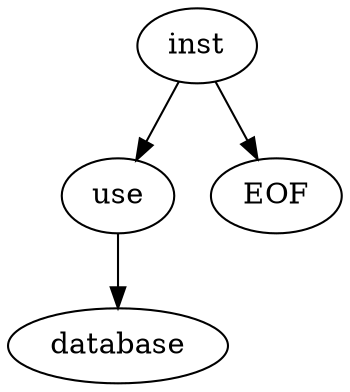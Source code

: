 digraph AST{
node0 [label="inst" shape="oval", color="black"];
node1 [label="use" shape="oval", color="black"];
node2 [label="database" shape="oval", color="black"];
node3 [label="EOF" shape="oval", color="black"];
node0 -> node1;
node1 -> node2;
node0 -> node3;
}